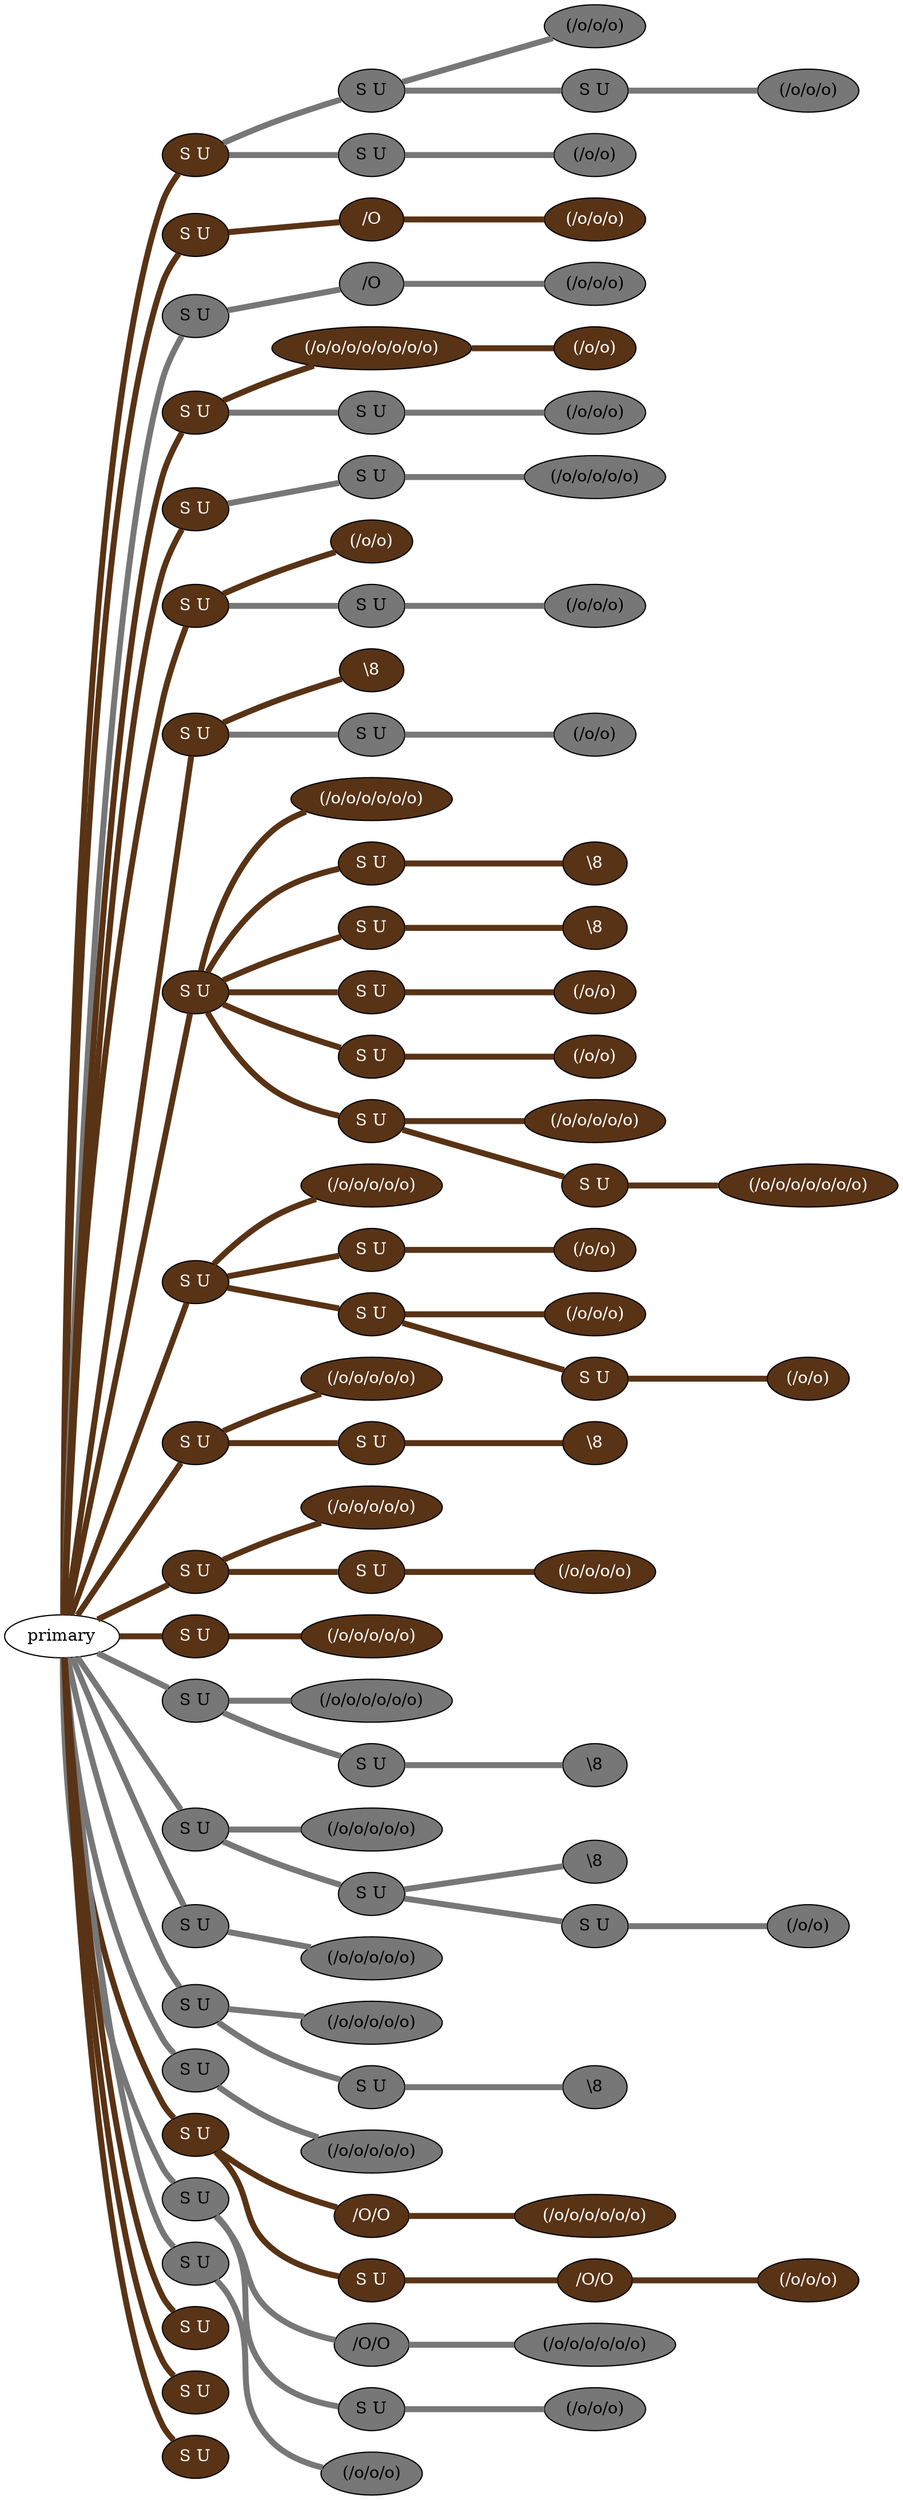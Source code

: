 graph {
 graph [rankdir=LR]
"1" [qtype="pendant_node", pendant_colors="#593315", pendant_ply="S", pendant_attach="U", pendant_length="20.0", label="S U", style=filled, fillcolor="#593315", fontcolor="#ffffff"]
"primary" -- "1" [qtype="pendant_link",penwidth=5,color="#593315"]
"1s1" [qtype="pendant_node", pendant_colors="#777777", pendant_ply="S", pendant_attach="U", pendant_length="51.0", label="S U", style=filled, fillcolor="#777777", fontcolor="#000000"]
"1" -- "1s1" [qtype="pendant_link",penwidth=5,color="#777777"]
"1s1:0" [qtype="knot_node", knot_value="3", knot_type="L", knot_position="17.0", knot_spin="S", label="(/o/o/o)", style=filled, fillcolor="#777777" , fontcolor="#000000"]
"1s1" -- "1s1:0" [qtype="knot_link",penwidth=5,color="#777777"]
"1s1s1" [qtype="pendant_node", pendant_colors="#777777", pendant_ply="S", pendant_attach="U", pendant_length="39.5", label="S U", style=filled, fillcolor="#777777", fontcolor="#000000"]
"1s1" -- "1s1s1" [qtype="pendant_link",penwidth=5,color="#777777"]
"1s1s1:0" [qtype="knot_node", knot_value="3", knot_type="L", knot_position="15.0", knot_spin="S", label="(/o/o/o)", style=filled, fillcolor="#777777" , fontcolor="#000000"]
"1s1s1" -- "1s1s1:0" [qtype="knot_link",penwidth=5,color="#777777"]
"1s2" [qtype="pendant_node", pendant_colors="#777777", pendant_ply="S", pendant_attach="U", pendant_length="25.0", label="S U", style=filled, fillcolor="#777777", fontcolor="#000000"]
"1" -- "1s2" [qtype="pendant_link",penwidth=5,color="#777777"]
"1s2:0" [qtype="knot_node", knot_value="2", knot_type="L", knot_position="13.5", knot_spin="S", label="(/o/o)", style=filled, fillcolor="#777777" , fontcolor="#000000"]
"1s2" -- "1s2:0" [qtype="knot_link",penwidth=5,color="#777777"]
"2" [qtype="pendant_node", pendant_colors="#593315", pendant_ply="S", pendant_attach="U", pendant_length="51.0", label="S U", style=filled, fillcolor="#593315", fontcolor="#ffffff"]
"primary" -- "2" [qtype="pendant_link",penwidth=5,color="#593315"]
"2:0" [qtype="knot_node", knot_value="1", knot_type="S", knot_position="7.0", knot_spin="S", label="/O", style=filled, fillcolor="#593315" , fontcolor="#ffffff"]
"2" -- "2:0" [qtype="knot_link",penwidth=5,color="#593315"]
"2:1" [qtype="knot_node", knot_value="3", knot_type="L", knot_position="19.0", knot_spin="S", label="(/o/o/o)", style=filled, fillcolor="#593315" , fontcolor="#ffffff"]
"2:0" -- "2:1" [qtype="knot_link",penwidth=5,color="#593315"]
"3" [qtype="pendant_node", pendant_colors="#777777", pendant_ply="S", pendant_attach="U", pendant_length="50.5", label="S U", style=filled, fillcolor="#777777", fontcolor="#000000"]
"primary" -- "3" [qtype="pendant_link",penwidth=5,color="#777777"]
"3:0" [qtype="knot_node", knot_value="1", knot_type="S", knot_position="7.0", knot_spin="S", label="/O", style=filled, fillcolor="#777777" , fontcolor="#000000"]
"3" -- "3:0" [qtype="knot_link",penwidth=5,color="#777777"]
"3:1" [qtype="knot_node", knot_value="3", knot_type="L", knot_position="17.5", knot_spin="S", label="(/o/o/o)", style=filled, fillcolor="#777777" , fontcolor="#000000"]
"3:0" -- "3:1" [qtype="knot_link",penwidth=5,color="#777777"]
"4" [qtype="pendant_node", pendant_colors="#593315", pendant_ply="S", pendant_attach="U", pendant_length="41.5", label="S U", style=filled, fillcolor="#593315", fontcolor="#ffffff"]
"primary" -- "4" [qtype="pendant_link",penwidth=5,color="#593315"]
"4:0" [qtype="knot_node", knot_value="8", knot_type="L", knot_position="20.5", knot_spin="S", label="(/o/o/o/o/o/o/o/o)", style=filled, fillcolor="#593315" , fontcolor="#ffffff"]
"4" -- "4:0" [qtype="knot_link",penwidth=5,color="#593315"]
"4:1" [qtype="knot_node", knot_value="2", knot_type="L", knot_position="31.0", knot_spin="S", label="(/o/o)", style=filled, fillcolor="#593315" , fontcolor="#ffffff"]
"4:0" -- "4:1" [qtype="knot_link",penwidth=5,color="#593315"]
"4s1" [qtype="pendant_node", pendant_colors="#777777", pendant_ply="S", pendant_attach="U", pendant_length="52.0", label="S U", style=filled, fillcolor="#777777", fontcolor="#000000"]
"4" -- "4s1" [qtype="pendant_link",penwidth=5,color="#777777"]
"4s1:0" [qtype="knot_node", knot_value="3", knot_type="L", knot_position="19.0", knot_spin="S", label="(/o/o/o)", style=filled, fillcolor="#777777" , fontcolor="#000000"]
"4s1" -- "4s1:0" [qtype="knot_link",penwidth=5,color="#777777"]
"5" [qtype="pendant_node", pendant_colors="#593315", pendant_ply="S", pendant_attach="U", pendant_length="8.0", label="S U", style=filled, fillcolor="#593315", fontcolor="#ffffff"]
"primary" -- "5" [qtype="pendant_link",penwidth=5,color="#593315"]
"5s1" [qtype="pendant_node", pendant_colors="#777777", pendant_ply="S", pendant_attach="U", pendant_length="44.5", label="S U", style=filled, fillcolor="#777777", fontcolor="#000000"]
"5" -- "5s1" [qtype="pendant_link",penwidth=5,color="#777777"]
"5s1:0" [qtype="knot_node", knot_value="5", knot_type="L", knot_position="18.0", knot_spin="S", label="(/o/o/o/o/o)", style=filled, fillcolor="#777777" , fontcolor="#000000"]
"5s1" -- "5s1:0" [qtype="knot_link",penwidth=5,color="#777777"]
"6" [qtype="pendant_node", pendant_colors="#593315", pendant_ply="S", pendant_attach="U", pendant_length="46.5", label="S U", style=filled, fillcolor="#593315", fontcolor="#ffffff"]
"primary" -- "6" [qtype="pendant_link",penwidth=5,color="#593315"]
"6:0" [qtype="knot_node", knot_value="2", knot_type="L", knot_position="19.0", knot_spin="S", label="(/o/o)", style=filled, fillcolor="#593315" , fontcolor="#ffffff"]
"6" -- "6:0" [qtype="knot_link",penwidth=5,color="#593315"]
"6s1" [qtype="pendant_node", pendant_colors="#777777", pendant_ply="S", pendant_attach="U", pendant_length="57.0", label="S U", style=filled, fillcolor="#777777", fontcolor="#000000"]
"6" -- "6s1" [qtype="pendant_link",penwidth=5,color="#777777"]
"6s1:0" [qtype="knot_node", knot_value="3", knot_type="L", knot_position="17.5", knot_spin="S", label="(/o/o/o)", style=filled, fillcolor="#777777" , fontcolor="#000000"]
"6s1" -- "6s1:0" [qtype="knot_link",penwidth=5,color="#777777"]
"7" [qtype="pendant_node", pendant_colors="#593315", pendant_ply="S", pendant_attach="U", pendant_length="46.5", label="S U", style=filled, fillcolor="#593315", fontcolor="#ffffff"]
"primary" -- "7" [qtype="pendant_link",penwidth=5,color="#593315"]
"7:0" [qtype="knot_node", knot_value="1", knot_type="E", knot_position="19.0", knot_spin="Z", label="\\8", style=filled, fillcolor="#593315" , fontcolor="#ffffff"]
"7" -- "7:0" [qtype="knot_link",penwidth=5,color="#593315"]
"7s1" [qtype="pendant_node", pendant_colors="#777777", pendant_ply="S", pendant_attach="U", pendant_length="43.0", label="S U", style=filled, fillcolor="#777777", fontcolor="#000000"]
"7" -- "7s1" [qtype="pendant_link",penwidth=5,color="#777777"]
"7s1:0" [qtype="knot_node", knot_value="2", knot_type="L", knot_position="15.5", knot_spin="S", label="(/o/o)", style=filled, fillcolor="#777777" , fontcolor="#000000"]
"7s1" -- "7s1:0" [qtype="knot_link",penwidth=5,color="#777777"]
"8" [qtype="pendant_node", pendant_colors="#593315", pendant_ply="S", pendant_attach="U", pendant_length="42.0", label="S U", style=filled, fillcolor="#593315", fontcolor="#ffffff"]
"primary" -- "8" [qtype="pendant_link",penwidth=5,color="#593315"]
"8:0" [qtype="knot_node", knot_value="6", knot_type="L", knot_position="20.5", knot_spin="S", label="(/o/o/o/o/o/o)", style=filled, fillcolor="#593315" , fontcolor="#ffffff"]
"8" -- "8:0" [qtype="knot_link",penwidth=5,color="#593315"]
"8s1" [qtype="pendant_node", pendant_colors="#593315", pendant_ply="S", pendant_attach="U", pendant_length="48.0", label="S U", style=filled, fillcolor="#593315", fontcolor="#ffffff"]
"8" -- "8s1" [qtype="pendant_link",penwidth=5,color="#593315"]
"8s1:0" [qtype="knot_node", knot_value="1", knot_type="E", knot_position="16.0", knot_spin="Z", label="\\8", style=filled, fillcolor="#593315" , fontcolor="#ffffff"]
"8s1" -- "8s1:0" [qtype="knot_link",penwidth=5,color="#593315"]
"8s2" [qtype="pendant_node", pendant_colors="#593315", pendant_ply="S", pendant_attach="U", pendant_length="48.0", label="S U", style=filled, fillcolor="#593315", fontcolor="#ffffff"]
"8" -- "8s2" [qtype="pendant_link",penwidth=5,color="#593315"]
"8s2:0" [qtype="knot_node", knot_value="1", knot_type="E", knot_position="16.5", knot_spin="Z", label="\\8", style=filled, fillcolor="#593315" , fontcolor="#ffffff"]
"8s2" -- "8s2:0" [qtype="knot_link",penwidth=5,color="#593315"]
"8s3" [qtype="pendant_node", pendant_colors="#593315", pendant_ply="S", pendant_attach="U", pendant_length="45.5", label="S U", style=filled, fillcolor="#593315", fontcolor="#ffffff"]
"8" -- "8s3" [qtype="pendant_link",penwidth=5,color="#593315"]
"8s3:0" [qtype="knot_node", knot_value="2", knot_type="L", knot_position="16.0", knot_spin="S", label="(/o/o)", style=filled, fillcolor="#593315" , fontcolor="#ffffff"]
"8s3" -- "8s3:0" [qtype="knot_link",penwidth=5,color="#593315"]
"8s4" [qtype="pendant_node", pendant_colors="#593315", pendant_ply="S", pendant_attach="U", pendant_length="47.0", label="S U", style=filled, fillcolor="#593315", fontcolor="#ffffff"]
"8" -- "8s4" [qtype="pendant_link",penwidth=5,color="#593315"]
"8s4:0" [qtype="knot_node", knot_value="2", knot_type="L", knot_position="16.0", knot_spin="S", label="(/o/o)", style=filled, fillcolor="#593315" , fontcolor="#ffffff"]
"8s4" -- "8s4:0" [qtype="knot_link",penwidth=5,color="#593315"]
"8s5" [qtype="pendant_node", pendant_colors="#593315", pendant_ply="S", pendant_attach="U", pendant_length="50.5", label="S U", style=filled, fillcolor="#593315", fontcolor="#ffffff"]
"8" -- "8s5" [qtype="pendant_link",penwidth=5,color="#593315"]
"8s5:0" [qtype="knot_node", knot_value="5", knot_type="L", knot_position="16.0", knot_spin="S", label="(/o/o/o/o/o)", style=filled, fillcolor="#593315" , fontcolor="#ffffff"]
"8s5" -- "8s5:0" [qtype="knot_link",penwidth=5,color="#593315"]
"8s5s1" [qtype="pendant_node", pendant_colors="#593315", pendant_ply="S", pendant_attach="U", pendant_length="45.0", label="S U", style=filled, fillcolor="#593315", fontcolor="#ffffff"]
"8s5" -- "8s5s1" [qtype="pendant_link",penwidth=5,color="#593315"]
"8s5s1:0" [qtype="knot_node", knot_value="7", knot_type="L", knot_position="14.5", knot_spin="S", label="(/o/o/o/o/o/o/o)", style=filled, fillcolor="#593315" , fontcolor="#ffffff"]
"8s5s1" -- "8s5s1:0" [qtype="knot_link",penwidth=5,color="#593315"]
"9" [qtype="pendant_node", pendant_colors="#593315", pendant_ply="S", pendant_attach="U", pendant_length="41.0", label="S U", style=filled, fillcolor="#593315", fontcolor="#ffffff"]
"primary" -- "9" [qtype="pendant_link",penwidth=5,color="#593315"]
"9:0" [qtype="knot_node", knot_value="5", knot_type="L", knot_position="19.0", knot_spin="S", label="(/o/o/o/o/o)", style=filled, fillcolor="#593315" , fontcolor="#ffffff"]
"9" -- "9:0" [qtype="knot_link",penwidth=5,color="#593315"]
"9s1" [qtype="pendant_node", pendant_colors="#593315", pendant_ply="S", pendant_attach="U", pendant_length="47.5", label="S U", style=filled, fillcolor="#593315", fontcolor="#ffffff"]
"9" -- "9s1" [qtype="pendant_link",penwidth=5,color="#593315"]
"9s1:0" [qtype="knot_node", knot_value="2", knot_type="L", knot_position="17.0", knot_spin="S", label="(/o/o)", style=filled, fillcolor="#593315" , fontcolor="#ffffff"]
"9s1" -- "9s1:0" [qtype="knot_link",penwidth=5,color="#593315"]
"9s2" [qtype="pendant_node", pendant_colors="#593315", pendant_ply="S", pendant_attach="U", pendant_length="48.5", label="S U", style=filled, fillcolor="#593315", fontcolor="#ffffff"]
"9" -- "9s2" [qtype="pendant_link",penwidth=5,color="#593315"]
"9s2:0" [qtype="knot_node", knot_value="3", knot_type="L", knot_position="16.0", knot_spin="S", label="(/o/o/o)", style=filled, fillcolor="#593315" , fontcolor="#ffffff"]
"9s2" -- "9s2:0" [qtype="knot_link",penwidth=5,color="#593315"]
"9s2s1" [qtype="pendant_node", pendant_colors="#593315", pendant_ply="S", pendant_attach="U", pendant_length="42.5", label="S U", style=filled, fillcolor="#593315", fontcolor="#ffffff"]
"9s2" -- "9s2s1" [qtype="pendant_link",penwidth=5,color="#593315"]
"9s2s1:0" [qtype="knot_node", knot_value="2", knot_type="L", knot_position="15.0", knot_spin="S", label="(/o/o)", style=filled, fillcolor="#593315" , fontcolor="#ffffff"]
"9s2s1" -- "9s2s1:0" [qtype="knot_link",penwidth=5,color="#593315"]
"10" [qtype="pendant_node", pendant_colors="#593315", pendant_ply="S", pendant_attach="U", pendant_length="42.5", label="S U", style=filled, fillcolor="#593315", fontcolor="#ffffff"]
"primary" -- "10" [qtype="pendant_link",penwidth=5,color="#593315"]
"10:0" [qtype="knot_node", knot_value="5", knot_type="L", knot_position="19.5", knot_spin="S", label="(/o/o/o/o/o)", style=filled, fillcolor="#593315" , fontcolor="#ffffff"]
"10" -- "10:0" [qtype="knot_link",penwidth=5,color="#593315"]
"10s1" [qtype="pendant_node", pendant_colors="#593315", pendant_ply="S", pendant_attach="U", pendant_length="42.0", label="S U", style=filled, fillcolor="#593315", fontcolor="#ffffff"]
"10" -- "10s1" [qtype="pendant_link",penwidth=5,color="#593315"]
"10s1:0" [qtype="knot_node", knot_value="1", knot_type="E", knot_position="15.5", knot_spin="Z", label="\\8", style=filled, fillcolor="#593315" , fontcolor="#ffffff"]
"10s1" -- "10s1:0" [qtype="knot_link",penwidth=5,color="#593315"]
"11" [qtype="pendant_node", pendant_colors="#593315", pendant_ply="S", pendant_attach="U", pendant_length="45.0", label="S U", style=filled, fillcolor="#593315", fontcolor="#ffffff"]
"primary" -- "11" [qtype="pendant_link",penwidth=5,color="#593315"]
"11:0" [qtype="knot_node", knot_value="5", knot_type="L", knot_position="15.5", knot_spin="S", label="(/o/o/o/o/o)", style=filled, fillcolor="#593315" , fontcolor="#ffffff"]
"11" -- "11:0" [qtype="knot_link",penwidth=5,color="#593315"]
"11s1" [qtype="pendant_node", pendant_colors="#593315", pendant_ply="S", pendant_attach="U", pendant_length="41.5", label="S U", style=filled, fillcolor="#593315", fontcolor="#ffffff"]
"11" -- "11s1" [qtype="pendant_link",penwidth=5,color="#593315"]
"11s1:0" [qtype="knot_node", knot_value="4", knot_type="L", knot_position="13.5", knot_spin="S", label="(/o/o/o/o)", style=filled, fillcolor="#593315" , fontcolor="#ffffff"]
"11s1" -- "11s1:0" [qtype="knot_link",penwidth=5,color="#593315"]
"12" [qtype="pendant_node", pendant_colors="#593315", pendant_ply="S", pendant_attach="U", pendant_length="45.5", label="S U", style=filled, fillcolor="#593315", fontcolor="#ffffff"]
"primary" -- "12" [qtype="pendant_link",penwidth=5,color="#593315"]
"12:0" [qtype="knot_node", knot_value="5", knot_type="L", knot_position="17.0", knot_spin="S", label="(/o/o/o/o/o)", style=filled, fillcolor="#593315" , fontcolor="#ffffff"]
"12" -- "12:0" [qtype="knot_link",penwidth=5,color="#593315"]
"13" [qtype="pendant_node", pendant_colors="#777777", pendant_ply="S", pendant_attach="U", pendant_length="43.5", label="S U", style=filled, fillcolor="#777777", fontcolor="#000000"]
"primary" -- "13" [qtype="pendant_link",penwidth=5,color="#777777"]
"13:0" [qtype="knot_node", knot_value="6", knot_type="L", knot_position="19.0", knot_spin="S", label="(/o/o/o/o/o/o)", style=filled, fillcolor="#777777" , fontcolor="#000000"]
"13" -- "13:0" [qtype="knot_link",penwidth=5,color="#777777"]
"13s1" [qtype="pendant_node", pendant_colors="#777777", pendant_ply="S", pendant_attach="U", pendant_length="46.5", label="S U", style=filled, fillcolor="#777777", fontcolor="#000000"]
"13" -- "13s1" [qtype="pendant_link",penwidth=5,color="#777777"]
"13s1:0" [qtype="knot_node", knot_value="1", knot_type="E", knot_position="16.5", knot_spin="Z", label="\\8", style=filled, fillcolor="#777777" , fontcolor="#000000"]
"13s1" -- "13s1:0" [qtype="knot_link",penwidth=5,color="#777777"]
"14" [qtype="pendant_node", pendant_colors="#777777", pendant_ply="S", pendant_attach="U", pendant_length="45.0", label="S U", style=filled, fillcolor="#777777", fontcolor="#000000"]
"primary" -- "14" [qtype="pendant_link",penwidth=5,color="#777777"]
"14:0" [qtype="knot_node", knot_value="5", knot_type="L", knot_position="18.5", knot_spin="S", label="(/o/o/o/o/o)", style=filled, fillcolor="#777777" , fontcolor="#000000"]
"14" -- "14:0" [qtype="knot_link",penwidth=5,color="#777777"]
"14s1" [qtype="pendant_node", pendant_colors="#777777", pendant_ply="S", pendant_attach="U", pendant_length="47.5", label="S U", style=filled, fillcolor="#777777", fontcolor="#000000"]
"14" -- "14s1" [qtype="pendant_link",penwidth=5,color="#777777"]
"14s1:0" [qtype="knot_node", knot_value="1", knot_type="E", knot_position="17.5", knot_spin="Z", label="\\8", style=filled, fillcolor="#777777" , fontcolor="#000000"]
"14s1" -- "14s1:0" [qtype="knot_link",penwidth=5,color="#777777"]
"14s1s1" [qtype="pendant_node", pendant_colors="#777777", pendant_ply="S", pendant_attach="U", pendant_length="50.5", label="S U", style=filled, fillcolor="#777777", fontcolor="#000000"]
"14s1" -- "14s1s1" [qtype="pendant_link",penwidth=5,color="#777777"]
"14s1s1:0" [qtype="knot_node", knot_value="2", knot_type="L", knot_position="16.0", knot_spin="S", label="(/o/o)", style=filled, fillcolor="#777777" , fontcolor="#000000"]
"14s1s1" -- "14s1s1:0" [qtype="knot_link",penwidth=5,color="#777777"]
"15" [qtype="pendant_node", pendant_colors="#777777", pendant_ply="S", pendant_attach="U", pendant_length="46.5", label="S U", style=filled, fillcolor="#777777", fontcolor="#000000"]
"primary" -- "15" [qtype="pendant_link",penwidth=5,color="#777777"]
"15:0" [qtype="knot_node", knot_value="5", knot_type="L", knot_position="17.0", knot_spin="S", label="(/o/o/o/o/o)", style=filled, fillcolor="#777777" , fontcolor="#000000"]
"15" -- "15:0" [qtype="knot_link",penwidth=5,color="#777777"]
"16" [qtype="pendant_node", pendant_colors="#777777", pendant_ply="S", pendant_attach="U", pendant_length="45.0", label="S U", style=filled, fillcolor="#777777", fontcolor="#000000"]
"primary" -- "16" [qtype="pendant_link",penwidth=5,color="#777777"]
"16:0" [qtype="knot_node", knot_value="5", knot_type="L", knot_position="16.5", knot_spin="S", label="(/o/o/o/o/o)", style=filled, fillcolor="#777777" , fontcolor="#000000"]
"16" -- "16:0" [qtype="knot_link",penwidth=5,color="#777777"]
"16s1" [qtype="pendant_node", pendant_colors="#777777", pendant_ply="S", pendant_attach="U", pendant_length="46.5", label="S U", style=filled, fillcolor="#777777", fontcolor="#000000"]
"16" -- "16s1" [qtype="pendant_link",penwidth=5,color="#777777"]
"16s1:0" [qtype="knot_node", knot_value="1", knot_type="E", knot_position="14.5", knot_spin="Z", label="\\8", style=filled, fillcolor="#777777" , fontcolor="#000000"]
"16s1" -- "16s1:0" [qtype="knot_link",penwidth=5,color="#777777"]
"17" [qtype="pendant_node", pendant_colors="#777777", pendant_ply="S", pendant_attach="U", pendant_length="44.5", label="S U", style=filled, fillcolor="#777777", fontcolor="#000000"]
"primary" -- "17" [qtype="pendant_link",penwidth=5,color="#777777"]
"17:0" [qtype="knot_node", knot_value="5", knot_type="L", knot_position="15.0", knot_spin="S", label="(/o/o/o/o/o)", style=filled, fillcolor="#777777" , fontcolor="#000000"]
"17" -- "17:0" [qtype="knot_link",penwidth=5,color="#777777"]
"18" [qtype="pendant_node", pendant_colors="#593315", pendant_ply="S", pendant_attach="U", pendant_length="46.0", label="S U", style=filled, fillcolor="#593315", fontcolor="#ffffff"]
"primary" -- "18" [qtype="pendant_link",penwidth=5,color="#593315"]
"18:0" [qtype="knot_node", knot_value="2", knot_type="S", knot_position="5.5", knot_spin="S", label="/O/O", style=filled, fillcolor="#593315" , fontcolor="#ffffff"]
"18" -- "18:0" [qtype="knot_link",penwidth=5,color="#593315"]
"18:1" [qtype="knot_node", knot_value="6", knot_type="L", knot_position="18.0", knot_spin="S", label="(/o/o/o/o/o/o)", style=filled, fillcolor="#593315" , fontcolor="#ffffff"]
"18:0" -- "18:1" [qtype="knot_link",penwidth=5,color="#593315"]
"18s1" [qtype="pendant_node", pendant_colors="#593315", pendant_ply="S", pendant_attach="U", pendant_length="40.5", label="S U", style=filled, fillcolor="#593315", fontcolor="#ffffff"]
"18" -- "18s1" [qtype="pendant_link",penwidth=5,color="#593315"]
"18s1:0" [qtype="knot_node", knot_value="2", knot_type="S", knot_position="3.5", knot_spin="S", label="/O/O", style=filled, fillcolor="#593315" , fontcolor="#ffffff"]
"18s1" -- "18s1:0" [qtype="knot_link",penwidth=5,color="#593315"]
"18s1:1" [qtype="knot_node", knot_value="3", knot_type="L", knot_position="16.0", knot_spin="S", label="(/o/o/o)", style=filled, fillcolor="#593315" , fontcolor="#ffffff"]
"18s1:0" -- "18s1:1" [qtype="knot_link",penwidth=5,color="#593315"]
"19" [qtype="pendant_node", pendant_colors="#777777", pendant_ply="S", pendant_attach="U", pendant_length="40.0", label="S U", style=filled, fillcolor="#777777", fontcolor="#000000"]
"primary" -- "19" [qtype="pendant_link",penwidth=5,color="#777777"]
"19:0" [qtype="knot_node", knot_value="2", knot_type="S", knot_position="5.0", knot_spin="S", label="/O/O", style=filled, fillcolor="#777777" , fontcolor="#000000"]
"19" -- "19:0" [qtype="knot_link",penwidth=5,color="#777777"]
"19:1" [qtype="knot_node", knot_value="6", knot_type="L", knot_position="16.5", knot_spin="S", label="(/o/o/o/o/o/o)", style=filled, fillcolor="#777777" , fontcolor="#000000"]
"19:0" -- "19:1" [qtype="knot_link",penwidth=5,color="#777777"]
"19s1" [qtype="pendant_node", pendant_colors="#777777", pendant_ply="S", pendant_attach="U", pendant_length="45.5", label="S U", style=filled, fillcolor="#777777", fontcolor="#000000"]
"19" -- "19s1" [qtype="pendant_link",penwidth=5,color="#777777"]
"19s1:0" [qtype="knot_node", knot_value="3", knot_type="L", knot_position="14.5", knot_spin="S", label="(/o/o/o)", style=filled, fillcolor="#777777" , fontcolor="#000000"]
"19s1" -- "19s1:0" [qtype="knot_link",penwidth=5,color="#777777"]
"20" [qtype="pendant_node", pendant_colors="#777777", pendant_ply="S", pendant_attach="U", pendant_length="45.0", label="S U", style=filled, fillcolor="#777777", fontcolor="#000000"]
"primary" -- "20" [qtype="pendant_link",penwidth=5,color="#777777"]
"20:0" [qtype="knot_node", knot_value="3", knot_type="L", knot_position="14.5", knot_spin="S", label="(/o/o/o)", style=filled, fillcolor="#777777" , fontcolor="#000000"]
"20" -- "20:0" [qtype="knot_link",penwidth=5,color="#777777"]
"21" [qtype="pendant_node", pendant_colors="#593315", pendant_ply="S", pendant_attach="U", pendant_length="58.5", label="S U", style=filled, fillcolor="#593315", fontcolor="#ffffff"]
"primary" -- "21" [qtype="pendant_link",penwidth=5,color="#593315"]
"22" [qtype="pendant_node", pendant_colors="#593315", pendant_ply="S", pendant_attach="U", pendant_length="56.0", label="S U", style=filled, fillcolor="#593315", fontcolor="#ffffff"]
"primary" -- "22" [qtype="pendant_link",penwidth=5,color="#593315"]
"23" [qtype="pendant_node", pendant_colors="#593315", pendant_ply="S", pendant_attach="U", pendant_length="54.5", label="S U", style=filled, fillcolor="#593315", fontcolor="#ffffff"]
"primary" -- "23" [qtype="pendant_link",penwidth=5,color="#593315"]
}
